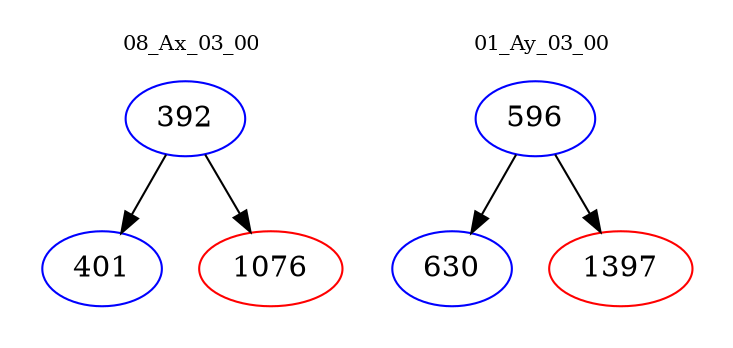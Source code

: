 digraph{
subgraph cluster_0 {
color = white
label = "08_Ax_03_00";
fontsize=10;
T0_392 [label="392", color="blue"]
T0_392 -> T0_401 [color="black"]
T0_401 [label="401", color="blue"]
T0_392 -> T0_1076 [color="black"]
T0_1076 [label="1076", color="red"]
}
subgraph cluster_1 {
color = white
label = "01_Ay_03_00";
fontsize=10;
T1_596 [label="596", color="blue"]
T1_596 -> T1_630 [color="black"]
T1_630 [label="630", color="blue"]
T1_596 -> T1_1397 [color="black"]
T1_1397 [label="1397", color="red"]
}
}
